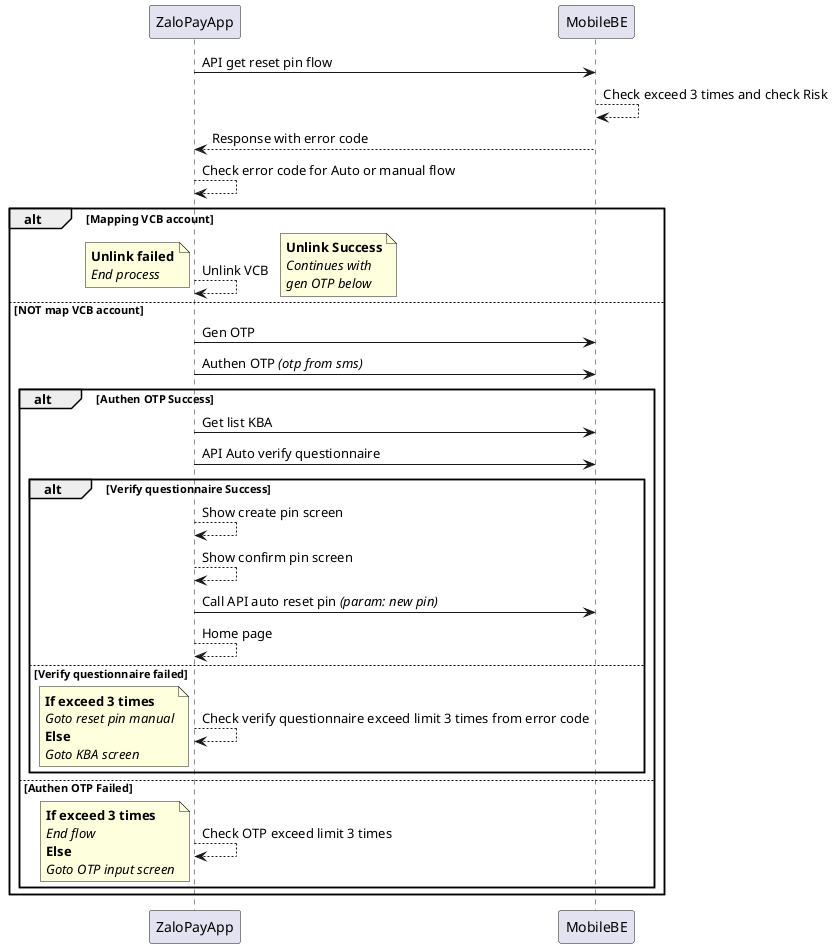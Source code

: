@startuml
ZaloPayApp -> MobileBE: API get reset pin flow

MobileBE --> MobileBE: Check exceed 3 times and check Risk

MobileBE --> ZaloPayApp: Response with error code

ZaloPayApp --> ZaloPayApp: Check error code for Auto or manual flow
' - Link VCB
alt Mapping VCB account

ZaloPayApp --> ZaloPayApp: Unlink VCB
note left
**Unlink failed**
//End process//
end note

note right
**Unlink Success**
//Continues with// 
//gen OTP below//
end note

else NOT map VCB account
ZaloPayApp -> MobileBE: Gen OTP
ZaloPayApp -> MobileBE: Authen OTP //(otp from sms)//
alt Authen OTP Success
ZaloPayApp -> MobileBE: Get list KBA

ZaloPayApp -> MobileBE: API Auto verify questionnaire

alt Verify questionnaire Success

ZaloPayApp --> ZaloPayApp: Show create pin screen

ZaloPayApp --> ZaloPayApp: Show confirm pin screen

ZaloPayApp -> MobileBE: Call API auto reset pin //(param: new pin)//
ZaloPayApp --> ZaloPayApp: Home page

else Verify questionnaire failed
ZaloPayApp --> ZaloPayApp: Check verify questionnaire exceed limit 3 times from error code
note left
**If exceed 3 times**
//Goto reset pin manual//
**Else**
//Goto KBA screen//
end note

end

else Authen OTP Failed
ZaloPayApp --> ZaloPayApp: Check OTP exceed limit 3 times
note left
**If exceed 3 times**
//End flow//
**Else**
//Goto OTP input screen//
end note
end

' else Manual flow
' MobileBE -> ZaloPayApp: Riched exceed limit //3 times//
end
@enduml
